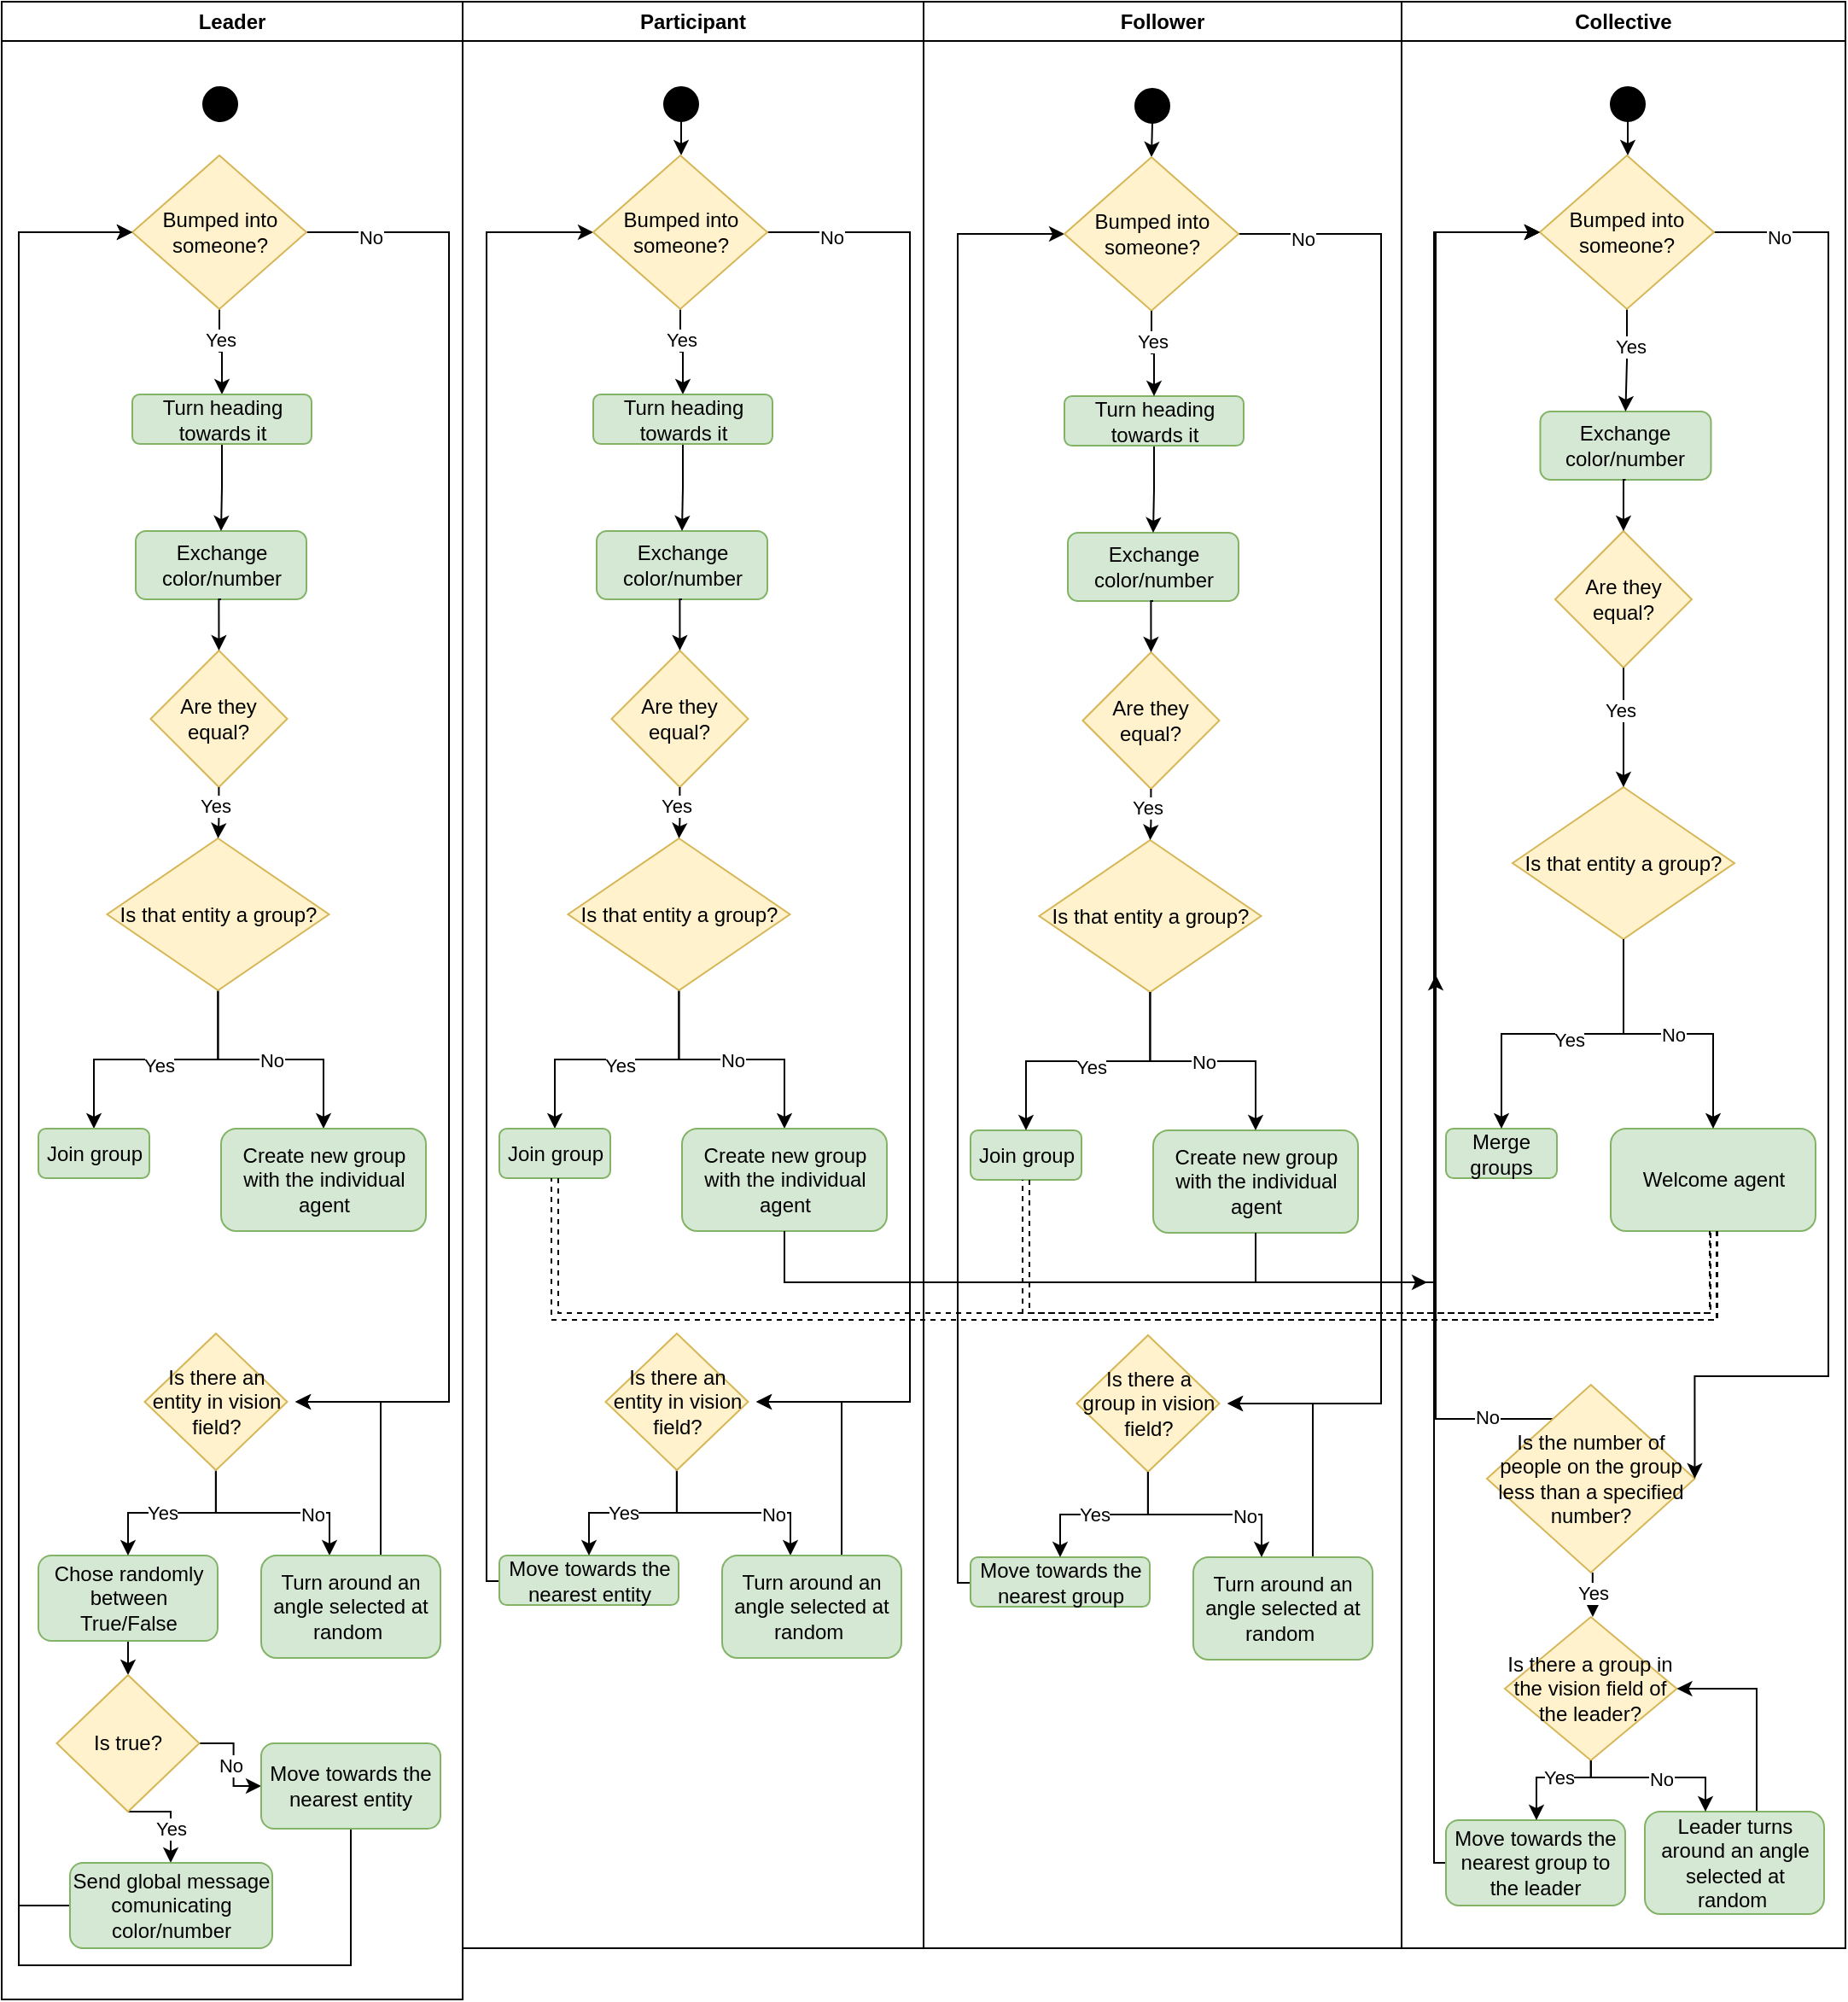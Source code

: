 <mxfile version="21.6.9" type="github">
  <diagram id="C5RBs43oDa-KdzZeNtuy" name="Page-1">
    <mxGraphModel dx="822" dy="500" grid="1" gridSize="10" guides="1" tooltips="1" connect="1" arrows="1" fold="1" page="1" pageScale="1" pageWidth="827" pageHeight="1169" math="0" shadow="0">
      <root>
        <mxCell id="WIyWlLk6GJQsqaUBKTNV-0" />
        <mxCell id="WIyWlLk6GJQsqaUBKTNV-1" parent="WIyWlLk6GJQsqaUBKTNV-0" />
        <mxCell id="8fKHrNLKyTlODffvuiKL-0" value="Follower" style="swimlane;whiteSpace=wrap;html=1;" vertex="1" parent="WIyWlLk6GJQsqaUBKTNV-1">
          <mxGeometry x="550" y="20" width="280" height="1140" as="geometry" />
        </mxCell>
        <mxCell id="8fKHrNLKyTlODffvuiKL-1" style="edgeStyle=orthogonalEdgeStyle;rounded=0;orthogonalLoop=1;jettySize=auto;html=1;exitX=0.5;exitY=1;exitDx=0;exitDy=0;entryX=0.5;entryY=0;entryDx=0;entryDy=0;" edge="1" parent="8fKHrNLKyTlODffvuiKL-0" source="8fKHrNLKyTlODffvuiKL-2" target="8fKHrNLKyTlODffvuiKL-22">
          <mxGeometry relative="1" as="geometry" />
        </mxCell>
        <mxCell id="8fKHrNLKyTlODffvuiKL-2" value="" style="ellipse;whiteSpace=wrap;html=1;aspect=fixed;fillColor=#000000;" vertex="1" parent="8fKHrNLKyTlODffvuiKL-0">
          <mxGeometry x="124" y="51" width="20" height="20" as="geometry" />
        </mxCell>
        <mxCell id="8fKHrNLKyTlODffvuiKL-3" style="edgeStyle=orthogonalEdgeStyle;rounded=0;orthogonalLoop=1;jettySize=auto;html=1;exitX=0.5;exitY=1;exitDx=0;exitDy=0;entryX=0;entryY=0.5;entryDx=0;entryDy=0;" edge="1" parent="8fKHrNLKyTlODffvuiKL-0" source="8fKHrNLKyTlODffvuiKL-4">
          <mxGeometry relative="1" as="geometry">
            <mxPoint x="89.74" y="821" as="sourcePoint" />
            <mxPoint x="82.5" y="136" as="targetPoint" />
            <Array as="points">
              <mxPoint x="83" y="940" />
              <mxPoint x="83" y="926" />
              <mxPoint x="20" y="926" />
              <mxPoint x="20" y="136" />
            </Array>
          </mxGeometry>
        </mxCell>
        <mxCell id="8fKHrNLKyTlODffvuiKL-4" value="Move towards the nearest group" style="rounded=1;whiteSpace=wrap;html=1;fillColor=#d5e8d4;strokeColor=#82b366;" vertex="1" parent="8fKHrNLKyTlODffvuiKL-0">
          <mxGeometry x="27.5" y="911" width="105" height="29" as="geometry" />
        </mxCell>
        <mxCell id="8fKHrNLKyTlODffvuiKL-5" value="Exchange color/number" style="rounded=1;whiteSpace=wrap;html=1;fillColor=#d5e8d4;strokeColor=#82b366;" vertex="1" parent="8fKHrNLKyTlODffvuiKL-0">
          <mxGeometry x="84.5" y="311" width="100" height="40" as="geometry" />
        </mxCell>
        <mxCell id="8fKHrNLKyTlODffvuiKL-6" value="Are they equal?" style="rhombus;whiteSpace=wrap;html=1;fillColor=#fff2cc;strokeColor=#d6b656;" vertex="1" parent="8fKHrNLKyTlODffvuiKL-0">
          <mxGeometry x="93.24" y="381" width="80" height="80" as="geometry" />
        </mxCell>
        <mxCell id="8fKHrNLKyTlODffvuiKL-7" style="edgeStyle=orthogonalEdgeStyle;rounded=0;orthogonalLoop=1;jettySize=auto;html=1;exitX=0.5;exitY=1;exitDx=0;exitDy=0;entryX=0.5;entryY=0;entryDx=0;entryDy=0;" edge="1" parent="8fKHrNLKyTlODffvuiKL-0" source="8fKHrNLKyTlODffvuiKL-5" target="8fKHrNLKyTlODffvuiKL-6">
          <mxGeometry relative="1" as="geometry" />
        </mxCell>
        <mxCell id="8fKHrNLKyTlODffvuiKL-8" value="Is that entity a group?" style="rhombus;whiteSpace=wrap;html=1;fillColor=#fff2cc;strokeColor=#d6b656;" vertex="1" parent="8fKHrNLKyTlODffvuiKL-0">
          <mxGeometry x="67.74" y="491" width="130" height="89" as="geometry" />
        </mxCell>
        <mxCell id="8fKHrNLKyTlODffvuiKL-9" style="edgeStyle=orthogonalEdgeStyle;rounded=0;orthogonalLoop=1;jettySize=auto;html=1;entryX=0.5;entryY=0;entryDx=0;entryDy=0;" edge="1" parent="8fKHrNLKyTlODffvuiKL-0" source="8fKHrNLKyTlODffvuiKL-6" target="8fKHrNLKyTlODffvuiKL-8">
          <mxGeometry relative="1" as="geometry" />
        </mxCell>
        <mxCell id="8fKHrNLKyTlODffvuiKL-10" value="Yes" style="edgeLabel;html=1;align=center;verticalAlign=middle;resizable=0;points=[];" vertex="1" connectable="0" parent="8fKHrNLKyTlODffvuiKL-9">
          <mxGeometry x="-0.262" y="-2" relative="1" as="geometry">
            <mxPoint y="-1" as="offset" />
          </mxGeometry>
        </mxCell>
        <mxCell id="8fKHrNLKyTlODffvuiKL-11" value="Create new group with the individual agent" style="rounded=1;whiteSpace=wrap;html=1;fillColor=#d5e8d4;strokeColor=#82b366;" vertex="1" parent="8fKHrNLKyTlODffvuiKL-0">
          <mxGeometry x="134.5" y="661" width="120" height="60" as="geometry" />
        </mxCell>
        <mxCell id="8fKHrNLKyTlODffvuiKL-12" style="edgeStyle=orthogonalEdgeStyle;rounded=0;orthogonalLoop=1;jettySize=auto;html=1;entryX=0.5;entryY=0;entryDx=0;entryDy=0;" edge="1" parent="8fKHrNLKyTlODffvuiKL-0" source="8fKHrNLKyTlODffvuiKL-8" target="8fKHrNLKyTlODffvuiKL-11">
          <mxGeometry relative="1" as="geometry" />
        </mxCell>
        <mxCell id="8fKHrNLKyTlODffvuiKL-13" value="No" style="edgeLabel;html=1;align=center;verticalAlign=middle;resizable=0;points=[];" vertex="1" connectable="0" parent="8fKHrNLKyTlODffvuiKL-12">
          <mxGeometry x="0.214" relative="1" as="geometry">
            <mxPoint x="-15" as="offset" />
          </mxGeometry>
        </mxCell>
        <mxCell id="8fKHrNLKyTlODffvuiKL-14" value="Join group" style="rounded=1;whiteSpace=wrap;html=1;fillColor=#d5e8d4;strokeColor=#82b366;" vertex="1" parent="8fKHrNLKyTlODffvuiKL-0">
          <mxGeometry x="27.5" y="661" width="65" height="29" as="geometry" />
        </mxCell>
        <mxCell id="8fKHrNLKyTlODffvuiKL-15" style="edgeStyle=orthogonalEdgeStyle;rounded=0;orthogonalLoop=1;jettySize=auto;html=1;" edge="1" parent="8fKHrNLKyTlODffvuiKL-0" source="8fKHrNLKyTlODffvuiKL-8" target="8fKHrNLKyTlODffvuiKL-14">
          <mxGeometry relative="1" as="geometry" />
        </mxCell>
        <mxCell id="8fKHrNLKyTlODffvuiKL-16" value="Yes" style="edgeLabel;html=1;align=center;verticalAlign=middle;resizable=0;points=[];" vertex="1" connectable="0" parent="8fKHrNLKyTlODffvuiKL-15">
          <mxGeometry x="-0.148" y="3" relative="1" as="geometry">
            <mxPoint x="-10" as="offset" />
          </mxGeometry>
        </mxCell>
        <mxCell id="8fKHrNLKyTlODffvuiKL-17" style="edgeStyle=orthogonalEdgeStyle;rounded=0;orthogonalLoop=1;jettySize=auto;html=1;" edge="1" parent="8fKHrNLKyTlODffvuiKL-0" source="8fKHrNLKyTlODffvuiKL-19" target="8fKHrNLKyTlODffvuiKL-4">
          <mxGeometry relative="1" as="geometry" />
        </mxCell>
        <mxCell id="8fKHrNLKyTlODffvuiKL-18" value="Yes" style="edgeLabel;html=1;align=center;verticalAlign=middle;resizable=0;points=[];" vertex="1" connectable="0" parent="8fKHrNLKyTlODffvuiKL-17">
          <mxGeometry x="-0.413" y="-5" relative="1" as="geometry">
            <mxPoint x="-27" y="5" as="offset" />
          </mxGeometry>
        </mxCell>
        <mxCell id="8fKHrNLKyTlODffvuiKL-19" value="Is there a group in vision field?" style="rhombus;whiteSpace=wrap;html=1;fillColor=#fff2cc;strokeColor=#d6b656;" vertex="1" parent="8fKHrNLKyTlODffvuiKL-0">
          <mxGeometry x="89.74" y="781" width="83.5" height="80" as="geometry" />
        </mxCell>
        <mxCell id="8fKHrNLKyTlODffvuiKL-20" style="edgeStyle=orthogonalEdgeStyle;rounded=0;orthogonalLoop=1;jettySize=auto;html=1;" edge="1" parent="8fKHrNLKyTlODffvuiKL-0" source="8fKHrNLKyTlODffvuiKL-22">
          <mxGeometry relative="1" as="geometry">
            <mxPoint x="178" y="821" as="targetPoint" />
            <Array as="points">
              <mxPoint x="268" y="136" />
              <mxPoint x="268" y="821" />
            </Array>
          </mxGeometry>
        </mxCell>
        <mxCell id="8fKHrNLKyTlODffvuiKL-21" value="No" style="edgeLabel;html=1;align=center;verticalAlign=middle;resizable=0;points=[];" vertex="1" connectable="0" parent="8fKHrNLKyTlODffvuiKL-20">
          <mxGeometry x="-0.913" y="-3" relative="1" as="geometry">
            <mxPoint as="offset" />
          </mxGeometry>
        </mxCell>
        <mxCell id="8fKHrNLKyTlODffvuiKL-22" value="Bumped into someone?" style="rhombus;whiteSpace=wrap;html=1;fillColor=#fff2cc;strokeColor=#d6b656;" vertex="1" parent="8fKHrNLKyTlODffvuiKL-0">
          <mxGeometry x="82.5" y="91" width="102" height="90" as="geometry" />
        </mxCell>
        <mxCell id="8fKHrNLKyTlODffvuiKL-23" style="edgeStyle=orthogonalEdgeStyle;rounded=0;orthogonalLoop=1;jettySize=auto;html=1;exitX=0.5;exitY=1;exitDx=0;exitDy=0;" edge="1" parent="8fKHrNLKyTlODffvuiKL-0" source="8fKHrNLKyTlODffvuiKL-24" target="8fKHrNLKyTlODffvuiKL-5">
          <mxGeometry relative="1" as="geometry" />
        </mxCell>
        <mxCell id="8fKHrNLKyTlODffvuiKL-24" value="Turn heading towards it" style="rounded=1;whiteSpace=wrap;html=1;fillColor=#d5e8d4;strokeColor=#82b366;" vertex="1" parent="8fKHrNLKyTlODffvuiKL-0">
          <mxGeometry x="82.5" y="231" width="105" height="29" as="geometry" />
        </mxCell>
        <mxCell id="8fKHrNLKyTlODffvuiKL-25" style="edgeStyle=orthogonalEdgeStyle;rounded=0;orthogonalLoop=1;jettySize=auto;html=1;exitX=0.5;exitY=1;exitDx=0;exitDy=0;" edge="1" parent="8fKHrNLKyTlODffvuiKL-0" source="8fKHrNLKyTlODffvuiKL-22" target="8fKHrNLKyTlODffvuiKL-24">
          <mxGeometry relative="1" as="geometry" />
        </mxCell>
        <mxCell id="8fKHrNLKyTlODffvuiKL-26" value="Yes" style="edgeLabel;html=1;align=center;verticalAlign=middle;resizable=0;points=[];" vertex="1" connectable="0" parent="8fKHrNLKyTlODffvuiKL-25">
          <mxGeometry x="-0.438" y="4" relative="1" as="geometry">
            <mxPoint x="-4" y="3" as="offset" />
          </mxGeometry>
        </mxCell>
        <mxCell id="8fKHrNLKyTlODffvuiKL-27" style="edgeStyle=orthogonalEdgeStyle;rounded=0;orthogonalLoop=1;jettySize=auto;html=1;" edge="1" parent="8fKHrNLKyTlODffvuiKL-0" source="8fKHrNLKyTlODffvuiKL-28">
          <mxGeometry relative="1" as="geometry">
            <mxPoint x="178" y="821" as="targetPoint" />
            <Array as="points">
              <mxPoint x="228" y="821" />
            </Array>
          </mxGeometry>
        </mxCell>
        <mxCell id="8fKHrNLKyTlODffvuiKL-28" value="Turn around an angle selected at random&amp;nbsp;" style="rounded=1;whiteSpace=wrap;html=1;fillColor=#d5e8d4;strokeColor=#82b366;" vertex="1" parent="8fKHrNLKyTlODffvuiKL-0">
          <mxGeometry x="158" y="911" width="105" height="60" as="geometry" />
        </mxCell>
        <mxCell id="8fKHrNLKyTlODffvuiKL-29" style="edgeStyle=orthogonalEdgeStyle;rounded=0;orthogonalLoop=1;jettySize=auto;html=1;" edge="1" parent="8fKHrNLKyTlODffvuiKL-0" source="8fKHrNLKyTlODffvuiKL-19" target="8fKHrNLKyTlODffvuiKL-28">
          <mxGeometry relative="1" as="geometry">
            <Array as="points">
              <mxPoint x="131" y="886" />
              <mxPoint x="198" y="886" />
            </Array>
          </mxGeometry>
        </mxCell>
        <mxCell id="8fKHrNLKyTlODffvuiKL-30" value="No" style="edgeLabel;html=1;align=center;verticalAlign=middle;resizable=0;points=[];" vertex="1" connectable="0" parent="8fKHrNLKyTlODffvuiKL-29">
          <mxGeometry x="0.239" y="-1" relative="1" as="geometry">
            <mxPoint x="9" as="offset" />
          </mxGeometry>
        </mxCell>
        <mxCell id="8fKHrNLKyTlODffvuiKL-31" value="Participant" style="swimlane;whiteSpace=wrap;html=1;startSize=23;" vertex="1" parent="WIyWlLk6GJQsqaUBKTNV-1">
          <mxGeometry x="280" y="20" width="270" height="1140" as="geometry" />
        </mxCell>
        <mxCell id="8fKHrNLKyTlODffvuiKL-32" value="" style="edgeStyle=orthogonalEdgeStyle;rounded=0;orthogonalLoop=1;jettySize=auto;html=1;" edge="1" parent="8fKHrNLKyTlODffvuiKL-31" source="8fKHrNLKyTlODffvuiKL-33" target="8fKHrNLKyTlODffvuiKL-57">
          <mxGeometry relative="1" as="geometry" />
        </mxCell>
        <mxCell id="8fKHrNLKyTlODffvuiKL-33" value="" style="ellipse;whiteSpace=wrap;html=1;aspect=fixed;fillColor=#000000;" vertex="1" parent="8fKHrNLKyTlODffvuiKL-31">
          <mxGeometry x="118" y="50" width="20" height="20" as="geometry" />
        </mxCell>
        <mxCell id="8fKHrNLKyTlODffvuiKL-34" style="edgeStyle=orthogonalEdgeStyle;rounded=0;orthogonalLoop=1;jettySize=auto;html=1;exitX=0.5;exitY=1;exitDx=0;exitDy=0;entryX=0;entryY=0.5;entryDx=0;entryDy=0;" edge="1" parent="8fKHrNLKyTlODffvuiKL-31" source="8fKHrNLKyTlODffvuiKL-35">
          <mxGeometry relative="1" as="geometry">
            <mxPoint x="83.74" y="820" as="sourcePoint" />
            <mxPoint x="76.5" y="135" as="targetPoint" />
            <Array as="points">
              <mxPoint x="77" y="939" />
              <mxPoint x="77" y="925" />
              <mxPoint x="14" y="925" />
              <mxPoint x="14" y="135" />
            </Array>
          </mxGeometry>
        </mxCell>
        <mxCell id="8fKHrNLKyTlODffvuiKL-35" value="Move towards the nearest entity" style="rounded=1;whiteSpace=wrap;html=1;fillColor=#d5e8d4;strokeColor=#82b366;" vertex="1" parent="8fKHrNLKyTlODffvuiKL-31">
          <mxGeometry x="21.5" y="910" width="105" height="29" as="geometry" />
        </mxCell>
        <mxCell id="8fKHrNLKyTlODffvuiKL-36" value="Exchange color/number" style="rounded=1;whiteSpace=wrap;html=1;fillColor=#d5e8d4;strokeColor=#82b366;" vertex="1" parent="8fKHrNLKyTlODffvuiKL-31">
          <mxGeometry x="78.5" y="310" width="100" height="40" as="geometry" />
        </mxCell>
        <mxCell id="8fKHrNLKyTlODffvuiKL-37" value="Are they equal?" style="rhombus;whiteSpace=wrap;html=1;fillColor=#fff2cc;strokeColor=#d6b656;" vertex="1" parent="8fKHrNLKyTlODffvuiKL-31">
          <mxGeometry x="87.24" y="380" width="80" height="80" as="geometry" />
        </mxCell>
        <mxCell id="8fKHrNLKyTlODffvuiKL-38" style="edgeStyle=orthogonalEdgeStyle;rounded=0;orthogonalLoop=1;jettySize=auto;html=1;exitX=0.5;exitY=1;exitDx=0;exitDy=0;entryX=0.5;entryY=0;entryDx=0;entryDy=0;" edge="1" parent="8fKHrNLKyTlODffvuiKL-31" source="8fKHrNLKyTlODffvuiKL-36" target="8fKHrNLKyTlODffvuiKL-37">
          <mxGeometry relative="1" as="geometry" />
        </mxCell>
        <mxCell id="8fKHrNLKyTlODffvuiKL-39" style="edgeStyle=orthogonalEdgeStyle;rounded=0;orthogonalLoop=1;jettySize=auto;html=1;entryX=0.5;entryY=0;entryDx=0;entryDy=0;" edge="1" parent="8fKHrNLKyTlODffvuiKL-31" source="8fKHrNLKyTlODffvuiKL-43" target="8fKHrNLKyTlODffvuiKL-46">
          <mxGeometry relative="1" as="geometry" />
        </mxCell>
        <mxCell id="8fKHrNLKyTlODffvuiKL-40" value="No" style="edgeLabel;html=1;align=center;verticalAlign=middle;resizable=0;points=[];" vertex="1" connectable="0" parent="8fKHrNLKyTlODffvuiKL-39">
          <mxGeometry x="0.214" relative="1" as="geometry">
            <mxPoint x="-15" as="offset" />
          </mxGeometry>
        </mxCell>
        <mxCell id="8fKHrNLKyTlODffvuiKL-41" style="edgeStyle=orthogonalEdgeStyle;rounded=0;orthogonalLoop=1;jettySize=auto;html=1;" edge="1" parent="8fKHrNLKyTlODffvuiKL-31" source="8fKHrNLKyTlODffvuiKL-43" target="8fKHrNLKyTlODffvuiKL-47">
          <mxGeometry relative="1" as="geometry" />
        </mxCell>
        <mxCell id="8fKHrNLKyTlODffvuiKL-42" value="Yes" style="edgeLabel;html=1;align=center;verticalAlign=middle;resizable=0;points=[];" vertex="1" connectable="0" parent="8fKHrNLKyTlODffvuiKL-41">
          <mxGeometry x="-0.148" y="3" relative="1" as="geometry">
            <mxPoint x="-10" as="offset" />
          </mxGeometry>
        </mxCell>
        <mxCell id="8fKHrNLKyTlODffvuiKL-43" value="Is that entity a group?" style="rhombus;whiteSpace=wrap;html=1;fillColor=#fff2cc;strokeColor=#d6b656;" vertex="1" parent="8fKHrNLKyTlODffvuiKL-31">
          <mxGeometry x="61.74" y="490" width="130" height="89" as="geometry" />
        </mxCell>
        <mxCell id="8fKHrNLKyTlODffvuiKL-44" style="edgeStyle=orthogonalEdgeStyle;rounded=0;orthogonalLoop=1;jettySize=auto;html=1;entryX=0.5;entryY=0;entryDx=0;entryDy=0;" edge="1" parent="8fKHrNLKyTlODffvuiKL-31" source="8fKHrNLKyTlODffvuiKL-37" target="8fKHrNLKyTlODffvuiKL-43">
          <mxGeometry relative="1" as="geometry" />
        </mxCell>
        <mxCell id="8fKHrNLKyTlODffvuiKL-45" value="Yes" style="edgeLabel;html=1;align=center;verticalAlign=middle;resizable=0;points=[];" vertex="1" connectable="0" parent="8fKHrNLKyTlODffvuiKL-44">
          <mxGeometry x="-0.262" y="-2" relative="1" as="geometry">
            <mxPoint y="-1" as="offset" />
          </mxGeometry>
        </mxCell>
        <mxCell id="8fKHrNLKyTlODffvuiKL-46" value="Create new group with the individual agent" style="rounded=1;whiteSpace=wrap;html=1;fillColor=#d5e8d4;strokeColor=#82b366;" vertex="1" parent="8fKHrNLKyTlODffvuiKL-31">
          <mxGeometry x="128.5" y="660" width="120" height="60" as="geometry" />
        </mxCell>
        <mxCell id="8fKHrNLKyTlODffvuiKL-47" value="Join group" style="rounded=1;whiteSpace=wrap;html=1;fillColor=#d5e8d4;strokeColor=#82b366;" vertex="1" parent="8fKHrNLKyTlODffvuiKL-31">
          <mxGeometry x="21.5" y="660" width="65" height="29" as="geometry" />
        </mxCell>
        <mxCell id="8fKHrNLKyTlODffvuiKL-48" style="edgeStyle=orthogonalEdgeStyle;rounded=0;orthogonalLoop=1;jettySize=auto;html=1;" edge="1" parent="8fKHrNLKyTlODffvuiKL-31" source="8fKHrNLKyTlODffvuiKL-52" target="8fKHrNLKyTlODffvuiKL-35">
          <mxGeometry relative="1" as="geometry" />
        </mxCell>
        <mxCell id="8fKHrNLKyTlODffvuiKL-49" value="Yes" style="edgeLabel;html=1;align=center;verticalAlign=middle;resizable=0;points=[];" vertex="1" connectable="0" parent="8fKHrNLKyTlODffvuiKL-48">
          <mxGeometry x="-0.413" y="-5" relative="1" as="geometry">
            <mxPoint x="-27" y="5" as="offset" />
          </mxGeometry>
        </mxCell>
        <mxCell id="8fKHrNLKyTlODffvuiKL-50" style="edgeStyle=orthogonalEdgeStyle;rounded=0;orthogonalLoop=1;jettySize=auto;html=1;" edge="1" parent="8fKHrNLKyTlODffvuiKL-31" source="8fKHrNLKyTlODffvuiKL-52" target="8fKHrNLKyTlODffvuiKL-61">
          <mxGeometry relative="1" as="geometry">
            <Array as="points">
              <mxPoint x="125" y="885" />
              <mxPoint x="192" y="885" />
            </Array>
          </mxGeometry>
        </mxCell>
        <mxCell id="8fKHrNLKyTlODffvuiKL-51" value="No" style="edgeLabel;html=1;align=center;verticalAlign=middle;resizable=0;points=[];" vertex="1" connectable="0" parent="8fKHrNLKyTlODffvuiKL-50">
          <mxGeometry x="0.239" y="-1" relative="1" as="geometry">
            <mxPoint x="9" as="offset" />
          </mxGeometry>
        </mxCell>
        <mxCell id="8fKHrNLKyTlODffvuiKL-52" value="Is there an entity in vision field?" style="rhombus;whiteSpace=wrap;html=1;fillColor=#fff2cc;strokeColor=#d6b656;" vertex="1" parent="8fKHrNLKyTlODffvuiKL-31">
          <mxGeometry x="83.74" y="780" width="83.5" height="80" as="geometry" />
        </mxCell>
        <mxCell id="8fKHrNLKyTlODffvuiKL-53" style="edgeStyle=orthogonalEdgeStyle;rounded=0;orthogonalLoop=1;jettySize=auto;html=1;exitX=0.5;exitY=1;exitDx=0;exitDy=0;" edge="1" parent="8fKHrNLKyTlODffvuiKL-31" source="8fKHrNLKyTlODffvuiKL-57" target="8fKHrNLKyTlODffvuiKL-59">
          <mxGeometry relative="1" as="geometry" />
        </mxCell>
        <mxCell id="8fKHrNLKyTlODffvuiKL-54" value="Yes" style="edgeLabel;html=1;align=center;verticalAlign=middle;resizable=0;points=[];" vertex="1" connectable="0" parent="8fKHrNLKyTlODffvuiKL-53">
          <mxGeometry x="-0.438" y="4" relative="1" as="geometry">
            <mxPoint x="-4" y="3" as="offset" />
          </mxGeometry>
        </mxCell>
        <mxCell id="8fKHrNLKyTlODffvuiKL-55" style="edgeStyle=orthogonalEdgeStyle;rounded=0;orthogonalLoop=1;jettySize=auto;html=1;" edge="1" parent="8fKHrNLKyTlODffvuiKL-31" source="8fKHrNLKyTlODffvuiKL-57">
          <mxGeometry relative="1" as="geometry">
            <mxPoint x="172" y="820" as="targetPoint" />
            <Array as="points">
              <mxPoint x="262" y="135" />
              <mxPoint x="262" y="820" />
            </Array>
          </mxGeometry>
        </mxCell>
        <mxCell id="8fKHrNLKyTlODffvuiKL-56" value="No" style="edgeLabel;html=1;align=center;verticalAlign=middle;resizable=0;points=[];" vertex="1" connectable="0" parent="8fKHrNLKyTlODffvuiKL-55">
          <mxGeometry x="-0.913" y="-3" relative="1" as="geometry">
            <mxPoint as="offset" />
          </mxGeometry>
        </mxCell>
        <mxCell id="8fKHrNLKyTlODffvuiKL-57" value="Bumped into someone?" style="rhombus;whiteSpace=wrap;html=1;fillColor=#fff2cc;strokeColor=#d6b656;" vertex="1" parent="8fKHrNLKyTlODffvuiKL-31">
          <mxGeometry x="76.5" y="90" width="102" height="90" as="geometry" />
        </mxCell>
        <mxCell id="8fKHrNLKyTlODffvuiKL-58" style="edgeStyle=orthogonalEdgeStyle;rounded=0;orthogonalLoop=1;jettySize=auto;html=1;exitX=0.5;exitY=1;exitDx=0;exitDy=0;" edge="1" parent="8fKHrNLKyTlODffvuiKL-31" source="8fKHrNLKyTlODffvuiKL-59" target="8fKHrNLKyTlODffvuiKL-36">
          <mxGeometry relative="1" as="geometry" />
        </mxCell>
        <mxCell id="8fKHrNLKyTlODffvuiKL-59" value="Turn heading towards it" style="rounded=1;whiteSpace=wrap;html=1;fillColor=#d5e8d4;strokeColor=#82b366;" vertex="1" parent="8fKHrNLKyTlODffvuiKL-31">
          <mxGeometry x="76.5" y="230" width="105" height="29" as="geometry" />
        </mxCell>
        <mxCell id="8fKHrNLKyTlODffvuiKL-60" style="edgeStyle=orthogonalEdgeStyle;rounded=0;orthogonalLoop=1;jettySize=auto;html=1;" edge="1" parent="8fKHrNLKyTlODffvuiKL-31" source="8fKHrNLKyTlODffvuiKL-61">
          <mxGeometry relative="1" as="geometry">
            <mxPoint x="172" y="820" as="targetPoint" />
            <Array as="points">
              <mxPoint x="222" y="820" />
            </Array>
          </mxGeometry>
        </mxCell>
        <mxCell id="8fKHrNLKyTlODffvuiKL-61" value="Turn around an angle selected at random&amp;nbsp;" style="rounded=1;whiteSpace=wrap;html=1;fillColor=#d5e8d4;strokeColor=#82b366;" vertex="1" parent="8fKHrNLKyTlODffvuiKL-31">
          <mxGeometry x="152" y="910" width="105" height="60" as="geometry" />
        </mxCell>
        <mxCell id="8fKHrNLKyTlODffvuiKL-62" value="Collective" style="swimlane;whiteSpace=wrap;html=1;" vertex="1" parent="WIyWlLk6GJQsqaUBKTNV-1">
          <mxGeometry x="830" y="20" width="260" height="1140" as="geometry" />
        </mxCell>
        <mxCell id="8fKHrNLKyTlODffvuiKL-63" value="" style="ellipse;whiteSpace=wrap;html=1;aspect=fixed;fillColor=#000000;" vertex="1" parent="8fKHrNLKyTlODffvuiKL-62">
          <mxGeometry x="122.5" y="50" width="20" height="20" as="geometry" />
        </mxCell>
        <mxCell id="8fKHrNLKyTlODffvuiKL-64" style="edgeStyle=orthogonalEdgeStyle;rounded=0;orthogonalLoop=1;jettySize=auto;html=1;exitX=0.5;exitY=1;exitDx=0;exitDy=0;entryX=0;entryY=0.5;entryDx=0;entryDy=0;" edge="1" parent="8fKHrNLKyTlODffvuiKL-62" source="8fKHrNLKyTlODffvuiKL-65">
          <mxGeometry relative="1" as="geometry">
            <mxPoint x="88.24" y="820" as="sourcePoint" />
            <mxPoint x="81" y="135" as="targetPoint" />
            <Array as="points">
              <mxPoint x="78" y="1080" />
              <mxPoint x="70" y="1080" />
              <mxPoint x="70" y="1090" />
              <mxPoint x="19" y="1090" />
              <mxPoint x="19" y="135" />
            </Array>
          </mxGeometry>
        </mxCell>
        <mxCell id="8fKHrNLKyTlODffvuiKL-65" value="Move towards the nearest group to the leader" style="rounded=1;whiteSpace=wrap;html=1;fillColor=#d5e8d4;strokeColor=#82b366;" vertex="1" parent="8fKHrNLKyTlODffvuiKL-62">
          <mxGeometry x="26.0" y="1065" width="105" height="50" as="geometry" />
        </mxCell>
        <mxCell id="8fKHrNLKyTlODffvuiKL-66" value="Exchange color/number" style="rounded=1;whiteSpace=wrap;html=1;fillColor=#d5e8d4;strokeColor=#82b366;" vertex="1" parent="8fKHrNLKyTlODffvuiKL-62">
          <mxGeometry x="81.24" y="240" width="100" height="40" as="geometry" />
        </mxCell>
        <mxCell id="8fKHrNLKyTlODffvuiKL-67" value="Are they equal?" style="rhombus;whiteSpace=wrap;html=1;fillColor=#fff2cc;strokeColor=#d6b656;" vertex="1" parent="8fKHrNLKyTlODffvuiKL-62">
          <mxGeometry x="89.98" y="310" width="80" height="80" as="geometry" />
        </mxCell>
        <mxCell id="8fKHrNLKyTlODffvuiKL-68" style="edgeStyle=orthogonalEdgeStyle;rounded=0;orthogonalLoop=1;jettySize=auto;html=1;exitX=0.5;exitY=1;exitDx=0;exitDy=0;entryX=0.5;entryY=0;entryDx=0;entryDy=0;" edge="1" parent="8fKHrNLKyTlODffvuiKL-62" source="8fKHrNLKyTlODffvuiKL-66" target="8fKHrNLKyTlODffvuiKL-67">
          <mxGeometry relative="1" as="geometry" />
        </mxCell>
        <mxCell id="8fKHrNLKyTlODffvuiKL-69" value="Is that entity a group?" style="rhombus;whiteSpace=wrap;html=1;fillColor=#fff2cc;strokeColor=#d6b656;" vertex="1" parent="8fKHrNLKyTlODffvuiKL-62">
          <mxGeometry x="64.99" y="460" width="130" height="89" as="geometry" />
        </mxCell>
        <mxCell id="8fKHrNLKyTlODffvuiKL-70" style="edgeStyle=orthogonalEdgeStyle;rounded=0;orthogonalLoop=1;jettySize=auto;html=1;entryX=0.5;entryY=0;entryDx=0;entryDy=0;" edge="1" parent="8fKHrNLKyTlODffvuiKL-62" source="8fKHrNLKyTlODffvuiKL-67" target="8fKHrNLKyTlODffvuiKL-69">
          <mxGeometry relative="1" as="geometry" />
        </mxCell>
        <mxCell id="8fKHrNLKyTlODffvuiKL-71" value="Yes" style="edgeLabel;html=1;align=center;verticalAlign=middle;resizable=0;points=[];" vertex="1" connectable="0" parent="8fKHrNLKyTlODffvuiKL-70">
          <mxGeometry x="-0.262" y="-2" relative="1" as="geometry">
            <mxPoint y="-1" as="offset" />
          </mxGeometry>
        </mxCell>
        <mxCell id="8fKHrNLKyTlODffvuiKL-72" value="Welcome agent" style="rounded=1;whiteSpace=wrap;html=1;fillColor=#d5e8d4;strokeColor=#82b366;" vertex="1" parent="8fKHrNLKyTlODffvuiKL-62">
          <mxGeometry x="122.5" y="660" width="120" height="60" as="geometry" />
        </mxCell>
        <mxCell id="8fKHrNLKyTlODffvuiKL-73" style="edgeStyle=orthogonalEdgeStyle;rounded=0;orthogonalLoop=1;jettySize=auto;html=1;entryX=0.5;entryY=0;entryDx=0;entryDy=0;" edge="1" parent="8fKHrNLKyTlODffvuiKL-62" source="8fKHrNLKyTlODffvuiKL-69" target="8fKHrNLKyTlODffvuiKL-72">
          <mxGeometry relative="1" as="geometry" />
        </mxCell>
        <mxCell id="8fKHrNLKyTlODffvuiKL-74" value="No" style="edgeLabel;html=1;align=center;verticalAlign=middle;resizable=0;points=[];" vertex="1" connectable="0" parent="8fKHrNLKyTlODffvuiKL-73">
          <mxGeometry x="0.214" relative="1" as="geometry">
            <mxPoint x="-15" as="offset" />
          </mxGeometry>
        </mxCell>
        <mxCell id="8fKHrNLKyTlODffvuiKL-75" value="Merge groups" style="rounded=1;whiteSpace=wrap;html=1;fillColor=#d5e8d4;strokeColor=#82b366;" vertex="1" parent="8fKHrNLKyTlODffvuiKL-62">
          <mxGeometry x="26" y="660" width="65" height="29" as="geometry" />
        </mxCell>
        <mxCell id="8fKHrNLKyTlODffvuiKL-76" style="edgeStyle=orthogonalEdgeStyle;rounded=0;orthogonalLoop=1;jettySize=auto;html=1;" edge="1" parent="8fKHrNLKyTlODffvuiKL-62" source="8fKHrNLKyTlODffvuiKL-69" target="8fKHrNLKyTlODffvuiKL-75">
          <mxGeometry relative="1" as="geometry" />
        </mxCell>
        <mxCell id="8fKHrNLKyTlODffvuiKL-77" value="Yes" style="edgeLabel;html=1;align=center;verticalAlign=middle;resizable=0;points=[];" vertex="1" connectable="0" parent="8fKHrNLKyTlODffvuiKL-76">
          <mxGeometry x="-0.148" y="3" relative="1" as="geometry">
            <mxPoint x="-10" as="offset" />
          </mxGeometry>
        </mxCell>
        <mxCell id="8fKHrNLKyTlODffvuiKL-78" style="edgeStyle=orthogonalEdgeStyle;rounded=0;orthogonalLoop=1;jettySize=auto;html=1;" edge="1" parent="8fKHrNLKyTlODffvuiKL-62">
          <mxGeometry relative="1" as="geometry">
            <mxPoint x="111.889" y="919.983" as="sourcePoint" />
            <mxPoint x="112.0" y="946.01" as="targetPoint" />
          </mxGeometry>
        </mxCell>
        <mxCell id="8fKHrNLKyTlODffvuiKL-79" value="Yes" style="edgeLabel;html=1;align=center;verticalAlign=middle;resizable=0;points=[];" vertex="1" connectable="0" parent="8fKHrNLKyTlODffvuiKL-78">
          <mxGeometry x="-0.336" y="3" relative="1" as="geometry">
            <mxPoint x="-3" y="3" as="offset" />
          </mxGeometry>
        </mxCell>
        <mxCell id="8fKHrNLKyTlODffvuiKL-80" style="edgeStyle=orthogonalEdgeStyle;rounded=0;orthogonalLoop=1;jettySize=auto;html=1;" edge="1" parent="8fKHrNLKyTlODffvuiKL-62" source="8fKHrNLKyTlODffvuiKL-82" target="8fKHrNLKyTlODffvuiKL-87">
          <mxGeometry relative="1" as="geometry">
            <Array as="points">
              <mxPoint x="20" y="830" />
              <mxPoint x="20" y="135" />
            </Array>
          </mxGeometry>
        </mxCell>
        <mxCell id="8fKHrNLKyTlODffvuiKL-81" value="No" style="edgeLabel;html=1;align=center;verticalAlign=middle;resizable=0;points=[];" vertex="1" connectable="0" parent="8fKHrNLKyTlODffvuiKL-80">
          <mxGeometry x="-0.954" y="-1" relative="1" as="geometry">
            <mxPoint x="-20" as="offset" />
          </mxGeometry>
        </mxCell>
        <mxCell id="8fKHrNLKyTlODffvuiKL-82" value="Is the number of people on the group less than a specified number?" style="rhombus;whiteSpace=wrap;html=1;fillColor=#fff2cc;strokeColor=#d6b656;" vertex="1" parent="8fKHrNLKyTlODffvuiKL-62">
          <mxGeometry x="50" y="810" width="121.74" height="110" as="geometry" />
        </mxCell>
        <mxCell id="8fKHrNLKyTlODffvuiKL-83" style="edgeStyle=orthogonalEdgeStyle;rounded=0;orthogonalLoop=1;jettySize=auto;html=1;entryX=1;entryY=0.5;entryDx=0;entryDy=0;" edge="1" parent="8fKHrNLKyTlODffvuiKL-62" source="8fKHrNLKyTlODffvuiKL-87" target="8fKHrNLKyTlODffvuiKL-82">
          <mxGeometry relative="1" as="geometry">
            <mxPoint x="188" y="820" as="targetPoint" />
            <Array as="points">
              <mxPoint x="250" y="135" />
              <mxPoint x="250" y="805" />
            </Array>
          </mxGeometry>
        </mxCell>
        <mxCell id="8fKHrNLKyTlODffvuiKL-84" value="No" style="edgeLabel;html=1;align=center;verticalAlign=middle;resizable=0;points=[];" vertex="1" connectable="0" parent="8fKHrNLKyTlODffvuiKL-83">
          <mxGeometry x="-0.913" y="-3" relative="1" as="geometry">
            <mxPoint as="offset" />
          </mxGeometry>
        </mxCell>
        <mxCell id="8fKHrNLKyTlODffvuiKL-85" style="edgeStyle=orthogonalEdgeStyle;rounded=0;orthogonalLoop=1;jettySize=auto;html=1;" edge="1" parent="8fKHrNLKyTlODffvuiKL-62" source="8fKHrNLKyTlODffvuiKL-87" target="8fKHrNLKyTlODffvuiKL-66">
          <mxGeometry relative="1" as="geometry" />
        </mxCell>
        <mxCell id="8fKHrNLKyTlODffvuiKL-86" value="Yes" style="edgeLabel;html=1;align=center;verticalAlign=middle;resizable=0;points=[];" vertex="1" connectable="0" parent="8fKHrNLKyTlODffvuiKL-85">
          <mxGeometry x="-0.245" y="2" relative="1" as="geometry">
            <mxPoint y="-1" as="offset" />
          </mxGeometry>
        </mxCell>
        <mxCell id="8fKHrNLKyTlODffvuiKL-87" value="Bumped into someone?" style="rhombus;whiteSpace=wrap;html=1;fillColor=#fff2cc;strokeColor=#d6b656;" vertex="1" parent="8fKHrNLKyTlODffvuiKL-62">
          <mxGeometry x="81" y="90" width="102" height="90" as="geometry" />
        </mxCell>
        <mxCell id="8fKHrNLKyTlODffvuiKL-88" value="" style="edgeStyle=orthogonalEdgeStyle;rounded=0;orthogonalLoop=1;jettySize=auto;html=1;" edge="1" parent="8fKHrNLKyTlODffvuiKL-62" source="8fKHrNLKyTlODffvuiKL-63" target="8fKHrNLKyTlODffvuiKL-87">
          <mxGeometry relative="1" as="geometry" />
        </mxCell>
        <mxCell id="8fKHrNLKyTlODffvuiKL-89" style="edgeStyle=orthogonalEdgeStyle;rounded=0;orthogonalLoop=1;jettySize=auto;html=1;exitX=0.5;exitY=1;exitDx=0;exitDy=0;" edge="1" parent="8fKHrNLKyTlODffvuiKL-62" source="8fKHrNLKyTlODffvuiKL-91" target="8fKHrNLKyTlODffvuiKL-65">
          <mxGeometry relative="1" as="geometry">
            <Array as="points">
              <mxPoint x="111" y="1040" />
              <mxPoint x="79" y="1040" />
            </Array>
          </mxGeometry>
        </mxCell>
        <mxCell id="8fKHrNLKyTlODffvuiKL-90" value="Yes" style="edgeLabel;html=1;align=center;verticalAlign=middle;resizable=0;points=[];" vertex="1" connectable="0" parent="8fKHrNLKyTlODffvuiKL-89">
          <mxGeometry x="0.04" relative="1" as="geometry">
            <mxPoint x="6" as="offset" />
          </mxGeometry>
        </mxCell>
        <mxCell id="8fKHrNLKyTlODffvuiKL-91" value="Is there a group in the vision field of the leader?" style="rhombus;whiteSpace=wrap;html=1;fillColor=#fff2cc;strokeColor=#d6b656;" vertex="1" parent="8fKHrNLKyTlODffvuiKL-62">
          <mxGeometry x="60.49" y="946" width="100.76" height="84" as="geometry" />
        </mxCell>
        <mxCell id="8fKHrNLKyTlODffvuiKL-92" style="edgeStyle=orthogonalEdgeStyle;rounded=0;orthogonalLoop=1;jettySize=auto;html=1;entryX=1;entryY=0.5;entryDx=0;entryDy=0;" edge="1" parent="8fKHrNLKyTlODffvuiKL-62" source="8fKHrNLKyTlODffvuiKL-93" target="8fKHrNLKyTlODffvuiKL-91">
          <mxGeometry relative="1" as="geometry">
            <mxPoint x="157.5" y="970" as="targetPoint" />
            <Array as="points">
              <mxPoint x="208" y="988" />
            </Array>
          </mxGeometry>
        </mxCell>
        <mxCell id="8fKHrNLKyTlODffvuiKL-93" value="Leader turns around an angle selected at random&amp;nbsp;" style="rounded=1;whiteSpace=wrap;html=1;fillColor=#d5e8d4;strokeColor=#82b366;" vertex="1" parent="8fKHrNLKyTlODffvuiKL-62">
          <mxGeometry x="142.5" y="1060" width="105" height="60" as="geometry" />
        </mxCell>
        <mxCell id="8fKHrNLKyTlODffvuiKL-94" style="edgeStyle=orthogonalEdgeStyle;rounded=0;orthogonalLoop=1;jettySize=auto;html=1;" edge="1" parent="8fKHrNLKyTlODffvuiKL-62" source="8fKHrNLKyTlODffvuiKL-91" target="8fKHrNLKyTlODffvuiKL-93">
          <mxGeometry relative="1" as="geometry">
            <Array as="points">
              <mxPoint x="111" y="1040" />
              <mxPoint x="178" y="1040" />
            </Array>
          </mxGeometry>
        </mxCell>
        <mxCell id="8fKHrNLKyTlODffvuiKL-95" value="No" style="edgeLabel;html=1;align=center;verticalAlign=middle;resizable=0;points=[];" vertex="1" connectable="0" parent="8fKHrNLKyTlODffvuiKL-94">
          <mxGeometry x="0.239" y="-1" relative="1" as="geometry">
            <mxPoint x="-9" as="offset" />
          </mxGeometry>
        </mxCell>
        <mxCell id="8fKHrNLKyTlODffvuiKL-96" value="" style="endArrow=classic;html=1;rounded=0;" edge="1" parent="8fKHrNLKyTlODffvuiKL-62">
          <mxGeometry width="50" height="50" relative="1" as="geometry">
            <mxPoint x="20" y="760" as="sourcePoint" />
            <mxPoint x="20" y="570" as="targetPoint" />
          </mxGeometry>
        </mxCell>
        <mxCell id="8fKHrNLKyTlODffvuiKL-97" style="edgeStyle=orthogonalEdgeStyle;rounded=0;orthogonalLoop=1;jettySize=auto;html=1;dashed=1;shape=link;" edge="1" parent="WIyWlLk6GJQsqaUBKTNV-1" source="8fKHrNLKyTlODffvuiKL-47" target="8fKHrNLKyTlODffvuiKL-72">
          <mxGeometry relative="1" as="geometry">
            <Array as="points">
              <mxPoint x="334" y="790" />
              <mxPoint x="1013" y="790" />
            </Array>
          </mxGeometry>
        </mxCell>
        <mxCell id="8fKHrNLKyTlODffvuiKL-98" style="edgeStyle=orthogonalEdgeStyle;rounded=0;orthogonalLoop=1;jettySize=auto;html=1;entryX=0.5;entryY=1;entryDx=0;entryDy=0;shape=link;dashed=1;" edge="1" parent="WIyWlLk6GJQsqaUBKTNV-1" source="8fKHrNLKyTlODffvuiKL-14" target="8fKHrNLKyTlODffvuiKL-72">
          <mxGeometry relative="1" as="geometry">
            <Array as="points">
              <mxPoint x="610" y="790" />
              <mxPoint x="1013" y="790" />
            </Array>
          </mxGeometry>
        </mxCell>
        <mxCell id="8fKHrNLKyTlODffvuiKL-99" style="edgeStyle=orthogonalEdgeStyle;rounded=0;orthogonalLoop=1;jettySize=auto;html=1;entryX=0;entryY=0.5;entryDx=0;entryDy=0;" edge="1" parent="WIyWlLk6GJQsqaUBKTNV-1" source="8fKHrNLKyTlODffvuiKL-46" target="8fKHrNLKyTlODffvuiKL-87">
          <mxGeometry relative="1" as="geometry">
            <Array as="points">
              <mxPoint x="469" y="770" />
              <mxPoint x="850" y="770" />
              <mxPoint x="850" y="155" />
            </Array>
          </mxGeometry>
        </mxCell>
        <mxCell id="8fKHrNLKyTlODffvuiKL-100" style="edgeStyle=orthogonalEdgeStyle;rounded=0;orthogonalLoop=1;jettySize=auto;html=1;" edge="1" parent="WIyWlLk6GJQsqaUBKTNV-1" source="8fKHrNLKyTlODffvuiKL-11" target="8fKHrNLKyTlODffvuiKL-87">
          <mxGeometry relative="1" as="geometry">
            <Array as="points">
              <mxPoint x="745" y="770" />
              <mxPoint x="850" y="770" />
              <mxPoint x="850" y="155" />
            </Array>
          </mxGeometry>
        </mxCell>
        <mxCell id="8fKHrNLKyTlODffvuiKL-101" value="" style="endArrow=classic;html=1;rounded=0;" edge="1" parent="WIyWlLk6GJQsqaUBKTNV-1">
          <mxGeometry width="50" height="50" relative="1" as="geometry">
            <mxPoint x="775" y="770" as="sourcePoint" />
            <mxPoint x="845" y="770" as="targetPoint" />
          </mxGeometry>
        </mxCell>
        <mxCell id="8fKHrNLKyTlODffvuiKL-102" value="Leader" style="swimlane;whiteSpace=wrap;html=1;startSize=23;" vertex="1" parent="WIyWlLk6GJQsqaUBKTNV-1">
          <mxGeometry x="10" y="20" width="270" height="1170" as="geometry" />
        </mxCell>
        <mxCell id="8fKHrNLKyTlODffvuiKL-104" value="" style="ellipse;whiteSpace=wrap;html=1;aspect=fixed;fillColor=#000000;" vertex="1" parent="8fKHrNLKyTlODffvuiKL-102">
          <mxGeometry x="118" y="50" width="20" height="20" as="geometry" />
        </mxCell>
        <mxCell id="8fKHrNLKyTlODffvuiKL-136" style="edgeStyle=orthogonalEdgeStyle;rounded=0;orthogonalLoop=1;jettySize=auto;html=1;exitX=0.5;exitY=1;exitDx=0;exitDy=0;entryX=0.5;entryY=0;entryDx=0;entryDy=0;" edge="1" parent="8fKHrNLKyTlODffvuiKL-102" source="8fKHrNLKyTlODffvuiKL-106" target="8fKHrNLKyTlODffvuiKL-133">
          <mxGeometry relative="1" as="geometry" />
        </mxCell>
        <mxCell id="8fKHrNLKyTlODffvuiKL-106" value="Chose randomly between True/False" style="rounded=1;whiteSpace=wrap;html=1;fillColor=#d5e8d4;strokeColor=#82b366;" vertex="1" parent="8fKHrNLKyTlODffvuiKL-102">
          <mxGeometry x="21.5" y="910" width="105" height="50" as="geometry" />
        </mxCell>
        <mxCell id="8fKHrNLKyTlODffvuiKL-107" value="Exchange color/number" style="rounded=1;whiteSpace=wrap;html=1;fillColor=#d5e8d4;strokeColor=#82b366;" vertex="1" parent="8fKHrNLKyTlODffvuiKL-102">
          <mxGeometry x="78.5" y="310" width="100" height="40" as="geometry" />
        </mxCell>
        <mxCell id="8fKHrNLKyTlODffvuiKL-108" value="Are they equal?" style="rhombus;whiteSpace=wrap;html=1;fillColor=#fff2cc;strokeColor=#d6b656;" vertex="1" parent="8fKHrNLKyTlODffvuiKL-102">
          <mxGeometry x="87.24" y="380" width="80" height="80" as="geometry" />
        </mxCell>
        <mxCell id="8fKHrNLKyTlODffvuiKL-109" style="edgeStyle=orthogonalEdgeStyle;rounded=0;orthogonalLoop=1;jettySize=auto;html=1;exitX=0.5;exitY=1;exitDx=0;exitDy=0;entryX=0.5;entryY=0;entryDx=0;entryDy=0;" edge="1" parent="8fKHrNLKyTlODffvuiKL-102" source="8fKHrNLKyTlODffvuiKL-107" target="8fKHrNLKyTlODffvuiKL-108">
          <mxGeometry relative="1" as="geometry" />
        </mxCell>
        <mxCell id="8fKHrNLKyTlODffvuiKL-110" style="edgeStyle=orthogonalEdgeStyle;rounded=0;orthogonalLoop=1;jettySize=auto;html=1;entryX=0.5;entryY=0;entryDx=0;entryDy=0;" edge="1" parent="8fKHrNLKyTlODffvuiKL-102" source="8fKHrNLKyTlODffvuiKL-114" target="8fKHrNLKyTlODffvuiKL-117">
          <mxGeometry relative="1" as="geometry" />
        </mxCell>
        <mxCell id="8fKHrNLKyTlODffvuiKL-111" value="No" style="edgeLabel;html=1;align=center;verticalAlign=middle;resizable=0;points=[];" vertex="1" connectable="0" parent="8fKHrNLKyTlODffvuiKL-110">
          <mxGeometry x="0.214" relative="1" as="geometry">
            <mxPoint x="-15" as="offset" />
          </mxGeometry>
        </mxCell>
        <mxCell id="8fKHrNLKyTlODffvuiKL-112" style="edgeStyle=orthogonalEdgeStyle;rounded=0;orthogonalLoop=1;jettySize=auto;html=1;" edge="1" parent="8fKHrNLKyTlODffvuiKL-102" source="8fKHrNLKyTlODffvuiKL-114" target="8fKHrNLKyTlODffvuiKL-118">
          <mxGeometry relative="1" as="geometry" />
        </mxCell>
        <mxCell id="8fKHrNLKyTlODffvuiKL-113" value="Yes" style="edgeLabel;html=1;align=center;verticalAlign=middle;resizable=0;points=[];" vertex="1" connectable="0" parent="8fKHrNLKyTlODffvuiKL-112">
          <mxGeometry x="-0.148" y="3" relative="1" as="geometry">
            <mxPoint x="-10" as="offset" />
          </mxGeometry>
        </mxCell>
        <mxCell id="8fKHrNLKyTlODffvuiKL-114" value="Is that entity a group?" style="rhombus;whiteSpace=wrap;html=1;fillColor=#fff2cc;strokeColor=#d6b656;" vertex="1" parent="8fKHrNLKyTlODffvuiKL-102">
          <mxGeometry x="61.74" y="490" width="130" height="89" as="geometry" />
        </mxCell>
        <mxCell id="8fKHrNLKyTlODffvuiKL-115" style="edgeStyle=orthogonalEdgeStyle;rounded=0;orthogonalLoop=1;jettySize=auto;html=1;entryX=0.5;entryY=0;entryDx=0;entryDy=0;" edge="1" parent="8fKHrNLKyTlODffvuiKL-102" source="8fKHrNLKyTlODffvuiKL-108" target="8fKHrNLKyTlODffvuiKL-114">
          <mxGeometry relative="1" as="geometry" />
        </mxCell>
        <mxCell id="8fKHrNLKyTlODffvuiKL-116" value="Yes" style="edgeLabel;html=1;align=center;verticalAlign=middle;resizable=0;points=[];" vertex="1" connectable="0" parent="8fKHrNLKyTlODffvuiKL-115">
          <mxGeometry x="-0.262" y="-2" relative="1" as="geometry">
            <mxPoint y="-1" as="offset" />
          </mxGeometry>
        </mxCell>
        <mxCell id="8fKHrNLKyTlODffvuiKL-117" value="Create new group with the individual agent" style="rounded=1;whiteSpace=wrap;html=1;fillColor=#d5e8d4;strokeColor=#82b366;" vertex="1" parent="8fKHrNLKyTlODffvuiKL-102">
          <mxGeometry x="128.5" y="660" width="120" height="60" as="geometry" />
        </mxCell>
        <mxCell id="8fKHrNLKyTlODffvuiKL-118" value="Join group" style="rounded=1;whiteSpace=wrap;html=1;fillColor=#d5e8d4;strokeColor=#82b366;" vertex="1" parent="8fKHrNLKyTlODffvuiKL-102">
          <mxGeometry x="21.5" y="660" width="65" height="29" as="geometry" />
        </mxCell>
        <mxCell id="8fKHrNLKyTlODffvuiKL-119" style="edgeStyle=orthogonalEdgeStyle;rounded=0;orthogonalLoop=1;jettySize=auto;html=1;" edge="1" parent="8fKHrNLKyTlODffvuiKL-102" source="8fKHrNLKyTlODffvuiKL-123" target="8fKHrNLKyTlODffvuiKL-106">
          <mxGeometry relative="1" as="geometry" />
        </mxCell>
        <mxCell id="8fKHrNLKyTlODffvuiKL-120" value="Yes" style="edgeLabel;html=1;align=center;verticalAlign=middle;resizable=0;points=[];" vertex="1" connectable="0" parent="8fKHrNLKyTlODffvuiKL-119">
          <mxGeometry x="-0.413" y="-5" relative="1" as="geometry">
            <mxPoint x="-27" y="5" as="offset" />
          </mxGeometry>
        </mxCell>
        <mxCell id="8fKHrNLKyTlODffvuiKL-121" style="edgeStyle=orthogonalEdgeStyle;rounded=0;orthogonalLoop=1;jettySize=auto;html=1;" edge="1" parent="8fKHrNLKyTlODffvuiKL-102" source="8fKHrNLKyTlODffvuiKL-123" target="8fKHrNLKyTlODffvuiKL-132">
          <mxGeometry relative="1" as="geometry">
            <Array as="points">
              <mxPoint x="125" y="885" />
              <mxPoint x="192" y="885" />
            </Array>
          </mxGeometry>
        </mxCell>
        <mxCell id="8fKHrNLKyTlODffvuiKL-122" value="No" style="edgeLabel;html=1;align=center;verticalAlign=middle;resizable=0;points=[];" vertex="1" connectable="0" parent="8fKHrNLKyTlODffvuiKL-121">
          <mxGeometry x="0.239" y="-1" relative="1" as="geometry">
            <mxPoint x="9" as="offset" />
          </mxGeometry>
        </mxCell>
        <mxCell id="8fKHrNLKyTlODffvuiKL-123" value="Is there an entity in vision field?" style="rhombus;whiteSpace=wrap;html=1;fillColor=#fff2cc;strokeColor=#d6b656;" vertex="1" parent="8fKHrNLKyTlODffvuiKL-102">
          <mxGeometry x="83.74" y="780" width="83.5" height="80" as="geometry" />
        </mxCell>
        <mxCell id="8fKHrNLKyTlODffvuiKL-124" style="edgeStyle=orthogonalEdgeStyle;rounded=0;orthogonalLoop=1;jettySize=auto;html=1;exitX=0.5;exitY=1;exitDx=0;exitDy=0;" edge="1" parent="8fKHrNLKyTlODffvuiKL-102" source="8fKHrNLKyTlODffvuiKL-128" target="8fKHrNLKyTlODffvuiKL-130">
          <mxGeometry relative="1" as="geometry" />
        </mxCell>
        <mxCell id="8fKHrNLKyTlODffvuiKL-125" value="Yes" style="edgeLabel;html=1;align=center;verticalAlign=middle;resizable=0;points=[];" vertex="1" connectable="0" parent="8fKHrNLKyTlODffvuiKL-124">
          <mxGeometry x="-0.438" y="4" relative="1" as="geometry">
            <mxPoint x="-4" y="3" as="offset" />
          </mxGeometry>
        </mxCell>
        <mxCell id="8fKHrNLKyTlODffvuiKL-126" style="edgeStyle=orthogonalEdgeStyle;rounded=0;orthogonalLoop=1;jettySize=auto;html=1;" edge="1" parent="8fKHrNLKyTlODffvuiKL-102" source="8fKHrNLKyTlODffvuiKL-128">
          <mxGeometry relative="1" as="geometry">
            <mxPoint x="172" y="820" as="targetPoint" />
            <Array as="points">
              <mxPoint x="262" y="135" />
              <mxPoint x="262" y="820" />
            </Array>
          </mxGeometry>
        </mxCell>
        <mxCell id="8fKHrNLKyTlODffvuiKL-127" value="No" style="edgeLabel;html=1;align=center;verticalAlign=middle;resizable=0;points=[];" vertex="1" connectable="0" parent="8fKHrNLKyTlODffvuiKL-126">
          <mxGeometry x="-0.913" y="-3" relative="1" as="geometry">
            <mxPoint as="offset" />
          </mxGeometry>
        </mxCell>
        <mxCell id="8fKHrNLKyTlODffvuiKL-128" value="Bumped into someone?" style="rhombus;whiteSpace=wrap;html=1;fillColor=#fff2cc;strokeColor=#d6b656;" vertex="1" parent="8fKHrNLKyTlODffvuiKL-102">
          <mxGeometry x="76.5" y="90" width="102" height="90" as="geometry" />
        </mxCell>
        <mxCell id="8fKHrNLKyTlODffvuiKL-129" style="edgeStyle=orthogonalEdgeStyle;rounded=0;orthogonalLoop=1;jettySize=auto;html=1;exitX=0.5;exitY=1;exitDx=0;exitDy=0;" edge="1" parent="8fKHrNLKyTlODffvuiKL-102" source="8fKHrNLKyTlODffvuiKL-130" target="8fKHrNLKyTlODffvuiKL-107">
          <mxGeometry relative="1" as="geometry" />
        </mxCell>
        <mxCell id="8fKHrNLKyTlODffvuiKL-130" value="Turn heading towards it" style="rounded=1;whiteSpace=wrap;html=1;fillColor=#d5e8d4;strokeColor=#82b366;" vertex="1" parent="8fKHrNLKyTlODffvuiKL-102">
          <mxGeometry x="76.5" y="230" width="105" height="29" as="geometry" />
        </mxCell>
        <mxCell id="8fKHrNLKyTlODffvuiKL-131" style="edgeStyle=orthogonalEdgeStyle;rounded=0;orthogonalLoop=1;jettySize=auto;html=1;" edge="1" parent="8fKHrNLKyTlODffvuiKL-102" source="8fKHrNLKyTlODffvuiKL-132">
          <mxGeometry relative="1" as="geometry">
            <mxPoint x="172" y="820" as="targetPoint" />
            <Array as="points">
              <mxPoint x="222" y="820" />
            </Array>
          </mxGeometry>
        </mxCell>
        <mxCell id="8fKHrNLKyTlODffvuiKL-132" value="Turn around an angle selected at random&amp;nbsp;" style="rounded=1;whiteSpace=wrap;html=1;fillColor=#d5e8d4;strokeColor=#82b366;" vertex="1" parent="8fKHrNLKyTlODffvuiKL-102">
          <mxGeometry x="152" y="910" width="105" height="60" as="geometry" />
        </mxCell>
        <mxCell id="8fKHrNLKyTlODffvuiKL-138" style="edgeStyle=orthogonalEdgeStyle;rounded=0;orthogonalLoop=1;jettySize=auto;html=1;exitX=0.5;exitY=1;exitDx=0;exitDy=0;" edge="1" parent="8fKHrNLKyTlODffvuiKL-102" source="8fKHrNLKyTlODffvuiKL-133" target="8fKHrNLKyTlODffvuiKL-134">
          <mxGeometry relative="1" as="geometry">
            <Array as="points">
              <mxPoint x="99" y="1060" />
            </Array>
          </mxGeometry>
        </mxCell>
        <mxCell id="8fKHrNLKyTlODffvuiKL-139" value="Yes" style="edgeLabel;html=1;align=center;verticalAlign=middle;resizable=0;points=[];" vertex="1" connectable="0" parent="8fKHrNLKyTlODffvuiKL-138">
          <mxGeometry x="-0.268" y="2" relative="1" as="geometry">
            <mxPoint x="5" y="12" as="offset" />
          </mxGeometry>
        </mxCell>
        <mxCell id="8fKHrNLKyTlODffvuiKL-140" style="edgeStyle=orthogonalEdgeStyle;rounded=0;orthogonalLoop=1;jettySize=auto;html=1;exitX=1;exitY=0.5;exitDx=0;exitDy=0;" edge="1" parent="8fKHrNLKyTlODffvuiKL-102" source="8fKHrNLKyTlODffvuiKL-133" target="8fKHrNLKyTlODffvuiKL-135">
          <mxGeometry relative="1" as="geometry" />
        </mxCell>
        <mxCell id="8fKHrNLKyTlODffvuiKL-142" value="No" style="edgeLabel;html=1;align=center;verticalAlign=middle;resizable=0;points=[];" vertex="1" connectable="0" parent="8fKHrNLKyTlODffvuiKL-140">
          <mxGeometry x="-0.138" y="-2" relative="1" as="geometry">
            <mxPoint y="6" as="offset" />
          </mxGeometry>
        </mxCell>
        <mxCell id="8fKHrNLKyTlODffvuiKL-133" value="Is true?" style="rhombus;whiteSpace=wrap;html=1;fillColor=#fff2cc;strokeColor=#d6b656;" vertex="1" parent="8fKHrNLKyTlODffvuiKL-102">
          <mxGeometry x="32.25" y="980" width="83.5" height="80" as="geometry" />
        </mxCell>
        <mxCell id="8fKHrNLKyTlODffvuiKL-144" style="edgeStyle=orthogonalEdgeStyle;rounded=0;orthogonalLoop=1;jettySize=auto;html=1;" edge="1" parent="8fKHrNLKyTlODffvuiKL-102" source="8fKHrNLKyTlODffvuiKL-134" target="8fKHrNLKyTlODffvuiKL-128">
          <mxGeometry relative="1" as="geometry">
            <Array as="points">
              <mxPoint x="10" y="1115" />
              <mxPoint x="10" y="135" />
            </Array>
          </mxGeometry>
        </mxCell>
        <mxCell id="8fKHrNLKyTlODffvuiKL-134" value="Send global message comunicating color/number" style="rounded=1;whiteSpace=wrap;html=1;fillColor=#d5e8d4;strokeColor=#82b366;" vertex="1" parent="8fKHrNLKyTlODffvuiKL-102">
          <mxGeometry x="40" y="1090" width="118.5" height="50" as="geometry" />
        </mxCell>
        <mxCell id="8fKHrNLKyTlODffvuiKL-143" style="edgeStyle=orthogonalEdgeStyle;rounded=0;orthogonalLoop=1;jettySize=auto;html=1;entryX=0;entryY=0.5;entryDx=0;entryDy=0;" edge="1" parent="8fKHrNLKyTlODffvuiKL-102" source="8fKHrNLKyTlODffvuiKL-135" target="8fKHrNLKyTlODffvuiKL-128">
          <mxGeometry relative="1" as="geometry">
            <Array as="points">
              <mxPoint x="204" y="1150" />
              <mxPoint x="10" y="1150" />
              <mxPoint x="10" y="135" />
            </Array>
          </mxGeometry>
        </mxCell>
        <mxCell id="8fKHrNLKyTlODffvuiKL-135" value="Move towards the nearest entity" style="rounded=1;whiteSpace=wrap;html=1;fillColor=#d5e8d4;strokeColor=#82b366;" vertex="1" parent="8fKHrNLKyTlODffvuiKL-102">
          <mxGeometry x="152" y="1020" width="105" height="50" as="geometry" />
        </mxCell>
      </root>
    </mxGraphModel>
  </diagram>
</mxfile>
